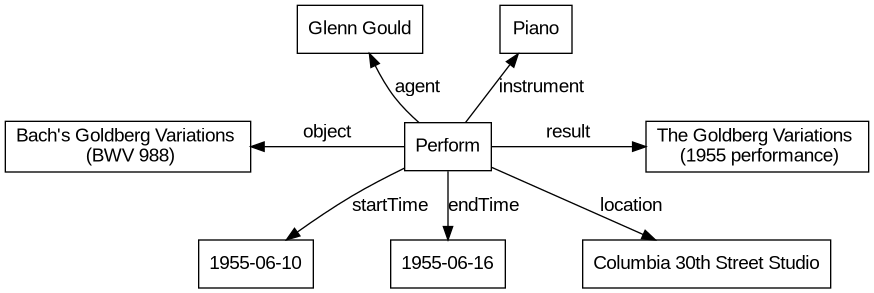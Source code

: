 @startuml
digraph CopyrightOntoPerformSample {
  node [shape=box; fontname="Arial"];
  edge [fontname="Arial"];
  rankdir=TB; nodesep=0.8; compound=true; newrank=true;

  "Glenn Gould" -> "Perform" [dir=back, label="agent"]
  "Piano" -> "Perform" [dir=back, label="instrument"]
  "Bach's Goldberg Variations \n (BWV 988)" -> "Perform" [dir=back, label="object"]
  "Perform" -> "The Goldberg Variations \n (1955 performance)" [label="result"]
  "Perform" -> "1955-06-10" [label="startTime"]
  "Perform" -> "1955-06-16" [label="endTime"]
  "Perform" -> "Columbia 30th Street Studio" [label="location"]

  {rank=same "Glenn Gould" "Piano"}
  {rank=same "Bach's Goldberg Variations \n (BWV 988)" "Perform" "The Goldberg Variations \n (1955 performance)"}
  {rank=same "1955-06-10" "1955-06-16" "Columbia 30th Street Studio"}
}
@enduml
